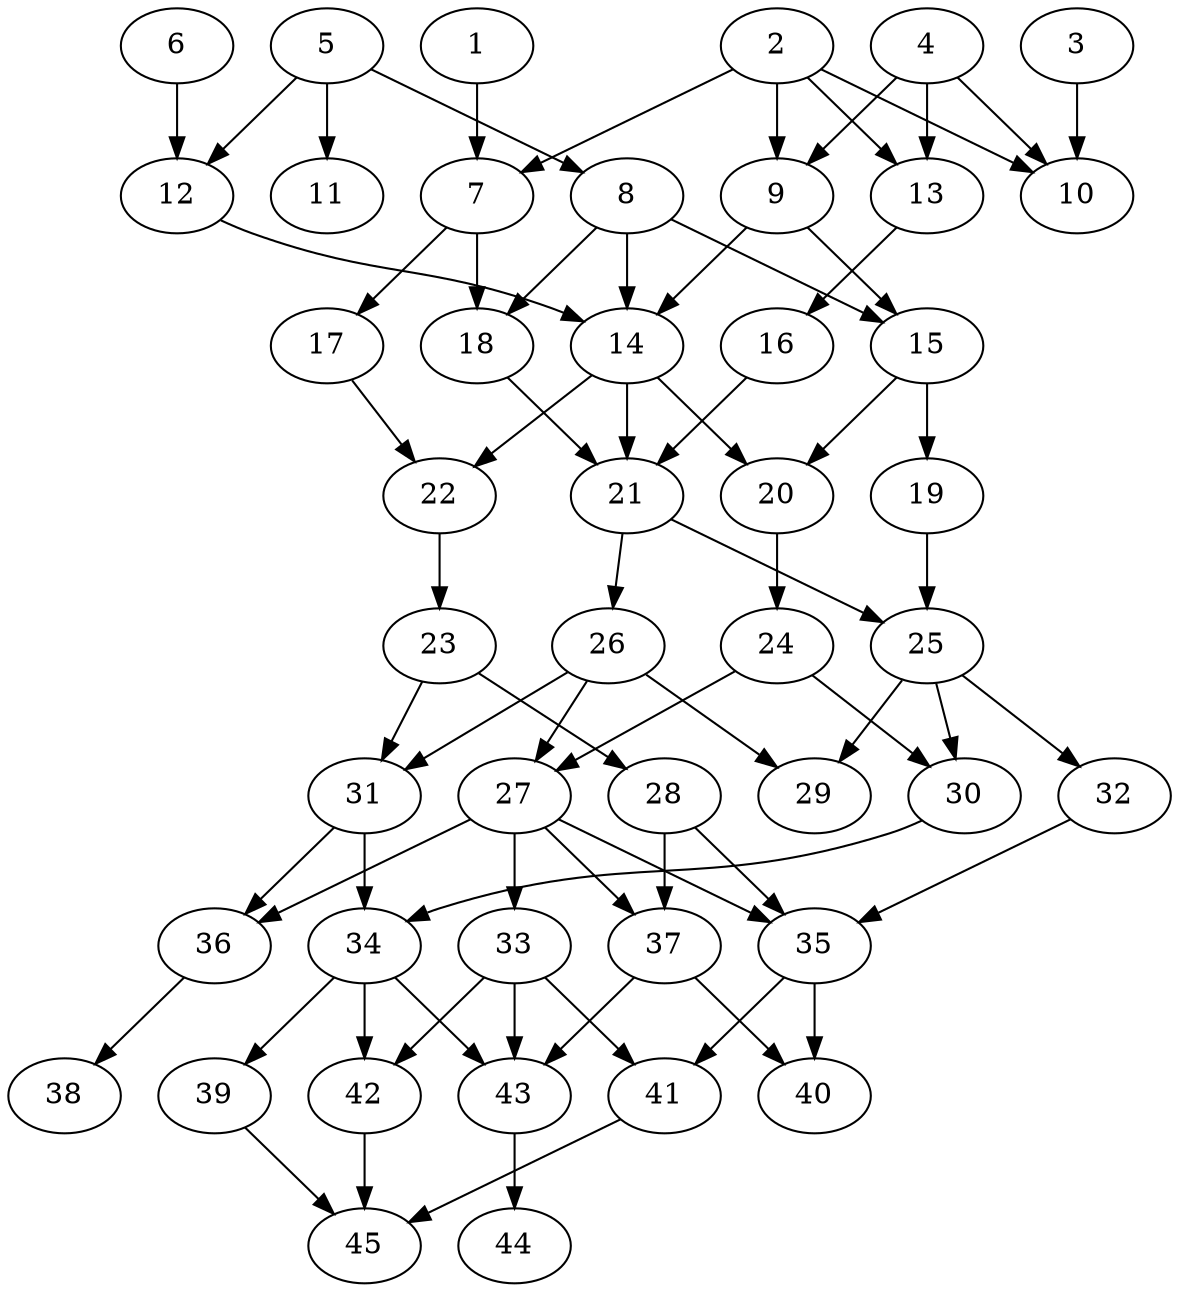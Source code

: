// DAG automatically generated by daggen at Thu Oct  3 14:07:24 2019
// ./daggen --dot -n 45 --ccr 0.4 --fat 0.5 --regular 0.7 --density 0.5 --mindata 5242880 --maxdata 52428800 
digraph G {
  1 [size="127224320", alpha="0.16", expect_size="50889728"] 
  1 -> 7 [size ="50889728"]
  2 [size="90613760", alpha="0.06", expect_size="36245504"] 
  2 -> 7 [size ="36245504"]
  2 -> 9 [size ="36245504"]
  2 -> 10 [size ="36245504"]
  2 -> 13 [size ="36245504"]
  3 [size="73556480", alpha="0.18", expect_size="29422592"] 
  3 -> 10 [size ="29422592"]
  4 [size="48757760", alpha="0.10", expect_size="19503104"] 
  4 -> 9 [size ="19503104"]
  4 -> 10 [size ="19503104"]
  4 -> 13 [size ="19503104"]
  5 [size="121873920", alpha="0.13", expect_size="48749568"] 
  5 -> 8 [size ="48749568"]
  5 -> 11 [size ="48749568"]
  5 -> 12 [size ="48749568"]
  6 [size="116439040", alpha="0.16", expect_size="46575616"] 
  6 -> 12 [size ="46575616"]
  7 [size="56849920", alpha="0.03", expect_size="22739968"] 
  7 -> 17 [size ="22739968"]
  7 -> 18 [size ="22739968"]
  8 [size="105088000", alpha="0.01", expect_size="42035200"] 
  8 -> 14 [size ="42035200"]
  8 -> 15 [size ="42035200"]
  8 -> 18 [size ="42035200"]
  9 [size="16217600", alpha="0.06", expect_size="6487040"] 
  9 -> 14 [size ="6487040"]
  9 -> 15 [size ="6487040"]
  10 [size="76003840", alpha="0.18", expect_size="30401536"] 
  11 [size="126346240", alpha="0.20", expect_size="50538496"] 
  12 [size="103575040", alpha="0.15", expect_size="41430016"] 
  12 -> 14 [size ="41430016"]
  13 [size="23211520", alpha="0.03", expect_size="9284608"] 
  13 -> 16 [size ="9284608"]
  14 [size="127892480", alpha="0.08", expect_size="51156992"] 
  14 -> 20 [size ="51156992"]
  14 -> 21 [size ="51156992"]
  14 -> 22 [size ="51156992"]
  15 [size="70387200", alpha="0.14", expect_size="28154880"] 
  15 -> 19 [size ="28154880"]
  15 -> 20 [size ="28154880"]
  16 [size="29547520", alpha="0.09", expect_size="11819008"] 
  16 -> 21 [size ="11819008"]
  17 [size="126151680", alpha="0.09", expect_size="50460672"] 
  17 -> 22 [size ="50460672"]
  18 [size="28057600", alpha="0.00", expect_size="11223040"] 
  18 -> 21 [size ="11223040"]
  19 [size="34990080", alpha="0.13", expect_size="13996032"] 
  19 -> 25 [size ="13996032"]
  20 [size="67850240", alpha="0.16", expect_size="27140096"] 
  20 -> 24 [size ="27140096"]
  21 [size="57331200", alpha="0.17", expect_size="22932480"] 
  21 -> 25 [size ="22932480"]
  21 -> 26 [size ="22932480"]
  22 [size="56747520", alpha="0.12", expect_size="22699008"] 
  22 -> 23 [size ="22699008"]
  23 [size="28446720", alpha="0.17", expect_size="11378688"] 
  23 -> 28 [size ="11378688"]
  23 -> 31 [size ="11378688"]
  24 [size="43868160", alpha="0.09", expect_size="17547264"] 
  24 -> 27 [size ="17547264"]
  24 -> 30 [size ="17547264"]
  25 [size="90969600", alpha="0.18", expect_size="36387840"] 
  25 -> 29 [size ="36387840"]
  25 -> 30 [size ="36387840"]
  25 -> 32 [size ="36387840"]
  26 [size="58073600", alpha="0.05", expect_size="23229440"] 
  26 -> 27 [size ="23229440"]
  26 -> 29 [size ="23229440"]
  26 -> 31 [size ="23229440"]
  27 [size="112327680", alpha="0.20", expect_size="44931072"] 
  27 -> 33 [size ="44931072"]
  27 -> 35 [size ="44931072"]
  27 -> 36 [size ="44931072"]
  27 -> 37 [size ="44931072"]
  28 [size="48460800", alpha="0.10", expect_size="19384320"] 
  28 -> 35 [size ="19384320"]
  28 -> 37 [size ="19384320"]
  29 [size="50997760", alpha="0.01", expect_size="20399104"] 
  30 [size="129290240", alpha="0.02", expect_size="51716096"] 
  30 -> 34 [size ="51716096"]
  31 [size="103710720", alpha="0.03", expect_size="41484288"] 
  31 -> 34 [size ="41484288"]
  31 -> 36 [size ="41484288"]
  32 [size="88384000", alpha="0.18", expect_size="35353600"] 
  32 -> 35 [size ="35353600"]
  33 [size="42849280", alpha="0.16", expect_size="17139712"] 
  33 -> 41 [size ="17139712"]
  33 -> 42 [size ="17139712"]
  33 -> 43 [size ="17139712"]
  34 [size="27558400", alpha="0.13", expect_size="11023360"] 
  34 -> 39 [size ="11023360"]
  34 -> 42 [size ="11023360"]
  34 -> 43 [size ="11023360"]
  35 [size="78161920", alpha="0.20", expect_size="31264768"] 
  35 -> 40 [size ="31264768"]
  35 -> 41 [size ="31264768"]
  36 [size="67496960", alpha="0.09", expect_size="26998784"] 
  36 -> 38 [size ="26998784"]
  37 [size="98895360", alpha="0.18", expect_size="39558144"] 
  37 -> 40 [size ="39558144"]
  37 -> 43 [size ="39558144"]
  38 [size="98142720", alpha="0.09", expect_size="39257088"] 
  39 [size="39249920", alpha="0.04", expect_size="15699968"] 
  39 -> 45 [size ="15699968"]
  40 [size="43297280", alpha="0.09", expect_size="17318912"] 
  41 [size="55214080", alpha="0.00", expect_size="22085632"] 
  41 -> 45 [size ="22085632"]
  42 [size="70277120", alpha="0.19", expect_size="28110848"] 
  42 -> 45 [size ="28110848"]
  43 [size="60989440", alpha="0.01", expect_size="24395776"] 
  43 -> 44 [size ="24395776"]
  44 [size="37460480", alpha="0.08", expect_size="14984192"] 
  45 [size="114472960", alpha="0.08", expect_size="45789184"] 
}
